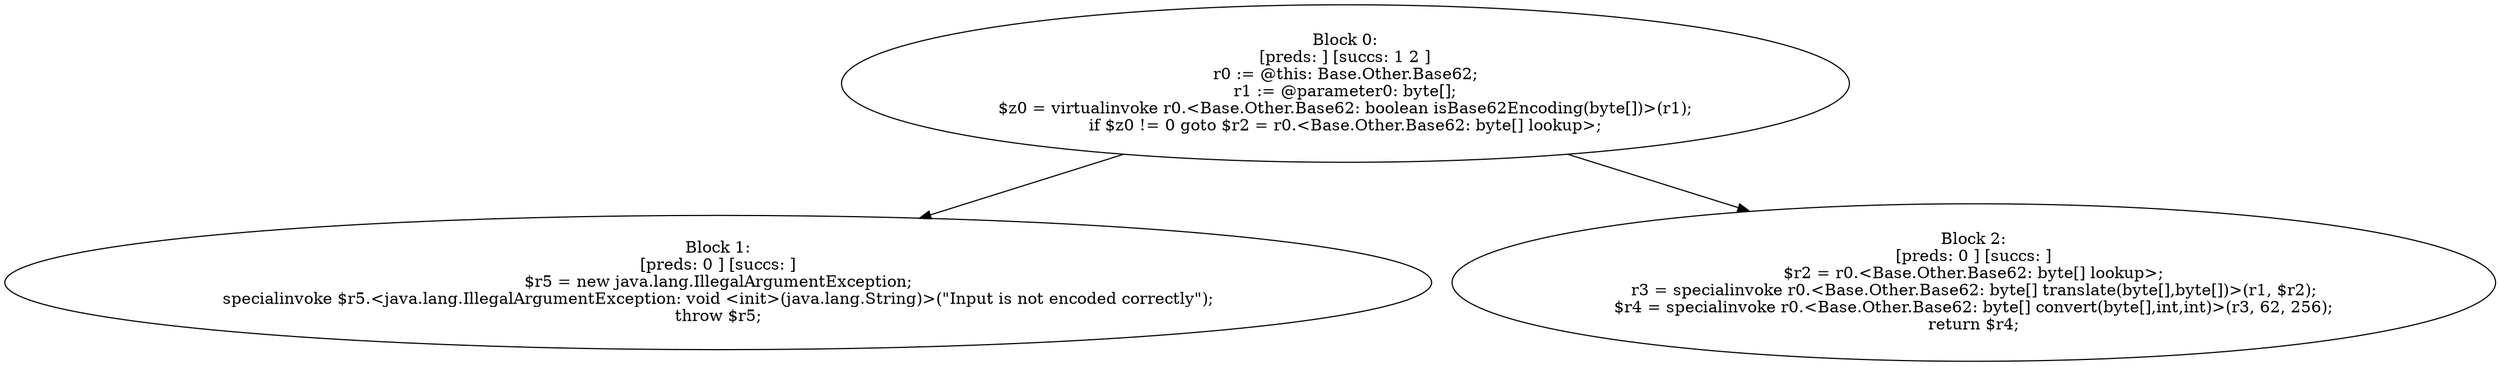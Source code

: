 digraph "unitGraph" {
    "Block 0:
[preds: ] [succs: 1 2 ]
r0 := @this: Base.Other.Base62;
r1 := @parameter0: byte[];
$z0 = virtualinvoke r0.<Base.Other.Base62: boolean isBase62Encoding(byte[])>(r1);
if $z0 != 0 goto $r2 = r0.<Base.Other.Base62: byte[] lookup>;
"
    "Block 1:
[preds: 0 ] [succs: ]
$r5 = new java.lang.IllegalArgumentException;
specialinvoke $r5.<java.lang.IllegalArgumentException: void <init>(java.lang.String)>(\"Input is not encoded correctly\");
throw $r5;
"
    "Block 2:
[preds: 0 ] [succs: ]
$r2 = r0.<Base.Other.Base62: byte[] lookup>;
r3 = specialinvoke r0.<Base.Other.Base62: byte[] translate(byte[],byte[])>(r1, $r2);
$r4 = specialinvoke r0.<Base.Other.Base62: byte[] convert(byte[],int,int)>(r3, 62, 256);
return $r4;
"
    "Block 0:
[preds: ] [succs: 1 2 ]
r0 := @this: Base.Other.Base62;
r1 := @parameter0: byte[];
$z0 = virtualinvoke r0.<Base.Other.Base62: boolean isBase62Encoding(byte[])>(r1);
if $z0 != 0 goto $r2 = r0.<Base.Other.Base62: byte[] lookup>;
"->"Block 1:
[preds: 0 ] [succs: ]
$r5 = new java.lang.IllegalArgumentException;
specialinvoke $r5.<java.lang.IllegalArgumentException: void <init>(java.lang.String)>(\"Input is not encoded correctly\");
throw $r5;
";
    "Block 0:
[preds: ] [succs: 1 2 ]
r0 := @this: Base.Other.Base62;
r1 := @parameter0: byte[];
$z0 = virtualinvoke r0.<Base.Other.Base62: boolean isBase62Encoding(byte[])>(r1);
if $z0 != 0 goto $r2 = r0.<Base.Other.Base62: byte[] lookup>;
"->"Block 2:
[preds: 0 ] [succs: ]
$r2 = r0.<Base.Other.Base62: byte[] lookup>;
r3 = specialinvoke r0.<Base.Other.Base62: byte[] translate(byte[],byte[])>(r1, $r2);
$r4 = specialinvoke r0.<Base.Other.Base62: byte[] convert(byte[],int,int)>(r3, 62, 256);
return $r4;
";
}
